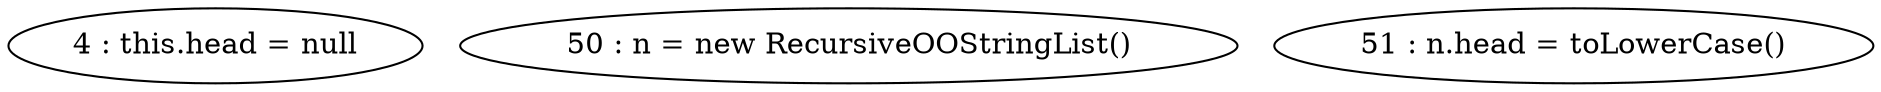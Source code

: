 digraph G {
"4 : this.head = null"
"50 : n = new RecursiveOOStringList()"
"51 : n.head = toLowerCase()"
}